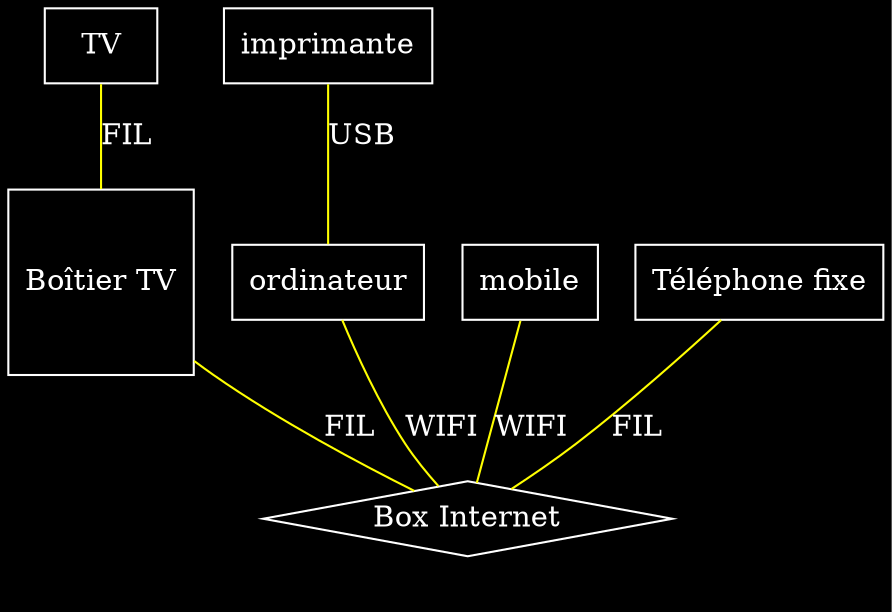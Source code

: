 graph {
    bgcolor=black;
    node [color=white, fontcolor=white ] 
    edge [color=yellow, fontcolor=white ] 
    label = "Réseau domestique";
    box [ label = "Box Internet", shape = diamond ];
    boxtv [ label = "Boîtier TV", shape = square,  ];
    tv [ label = "TV", shape = box ];
    ordinateur [ shape = box ];
    imprimante [ shape = box ];
    mobile [ shape = rectangle ];
    tel [ label = "Téléphone fixe", shape = rectangle ];
    ordinateur -- box [ label = "WIFI" ];
    mobile -- box [ label = "WIFI" ];
    tel -- box [ label = "FIL" ];
    boxtv -- box [ label = "FIL" ];
    tv -- boxtv [ label = "FIL" ];
    imprimante -- ordinateur [ label = "USB" ];
}
